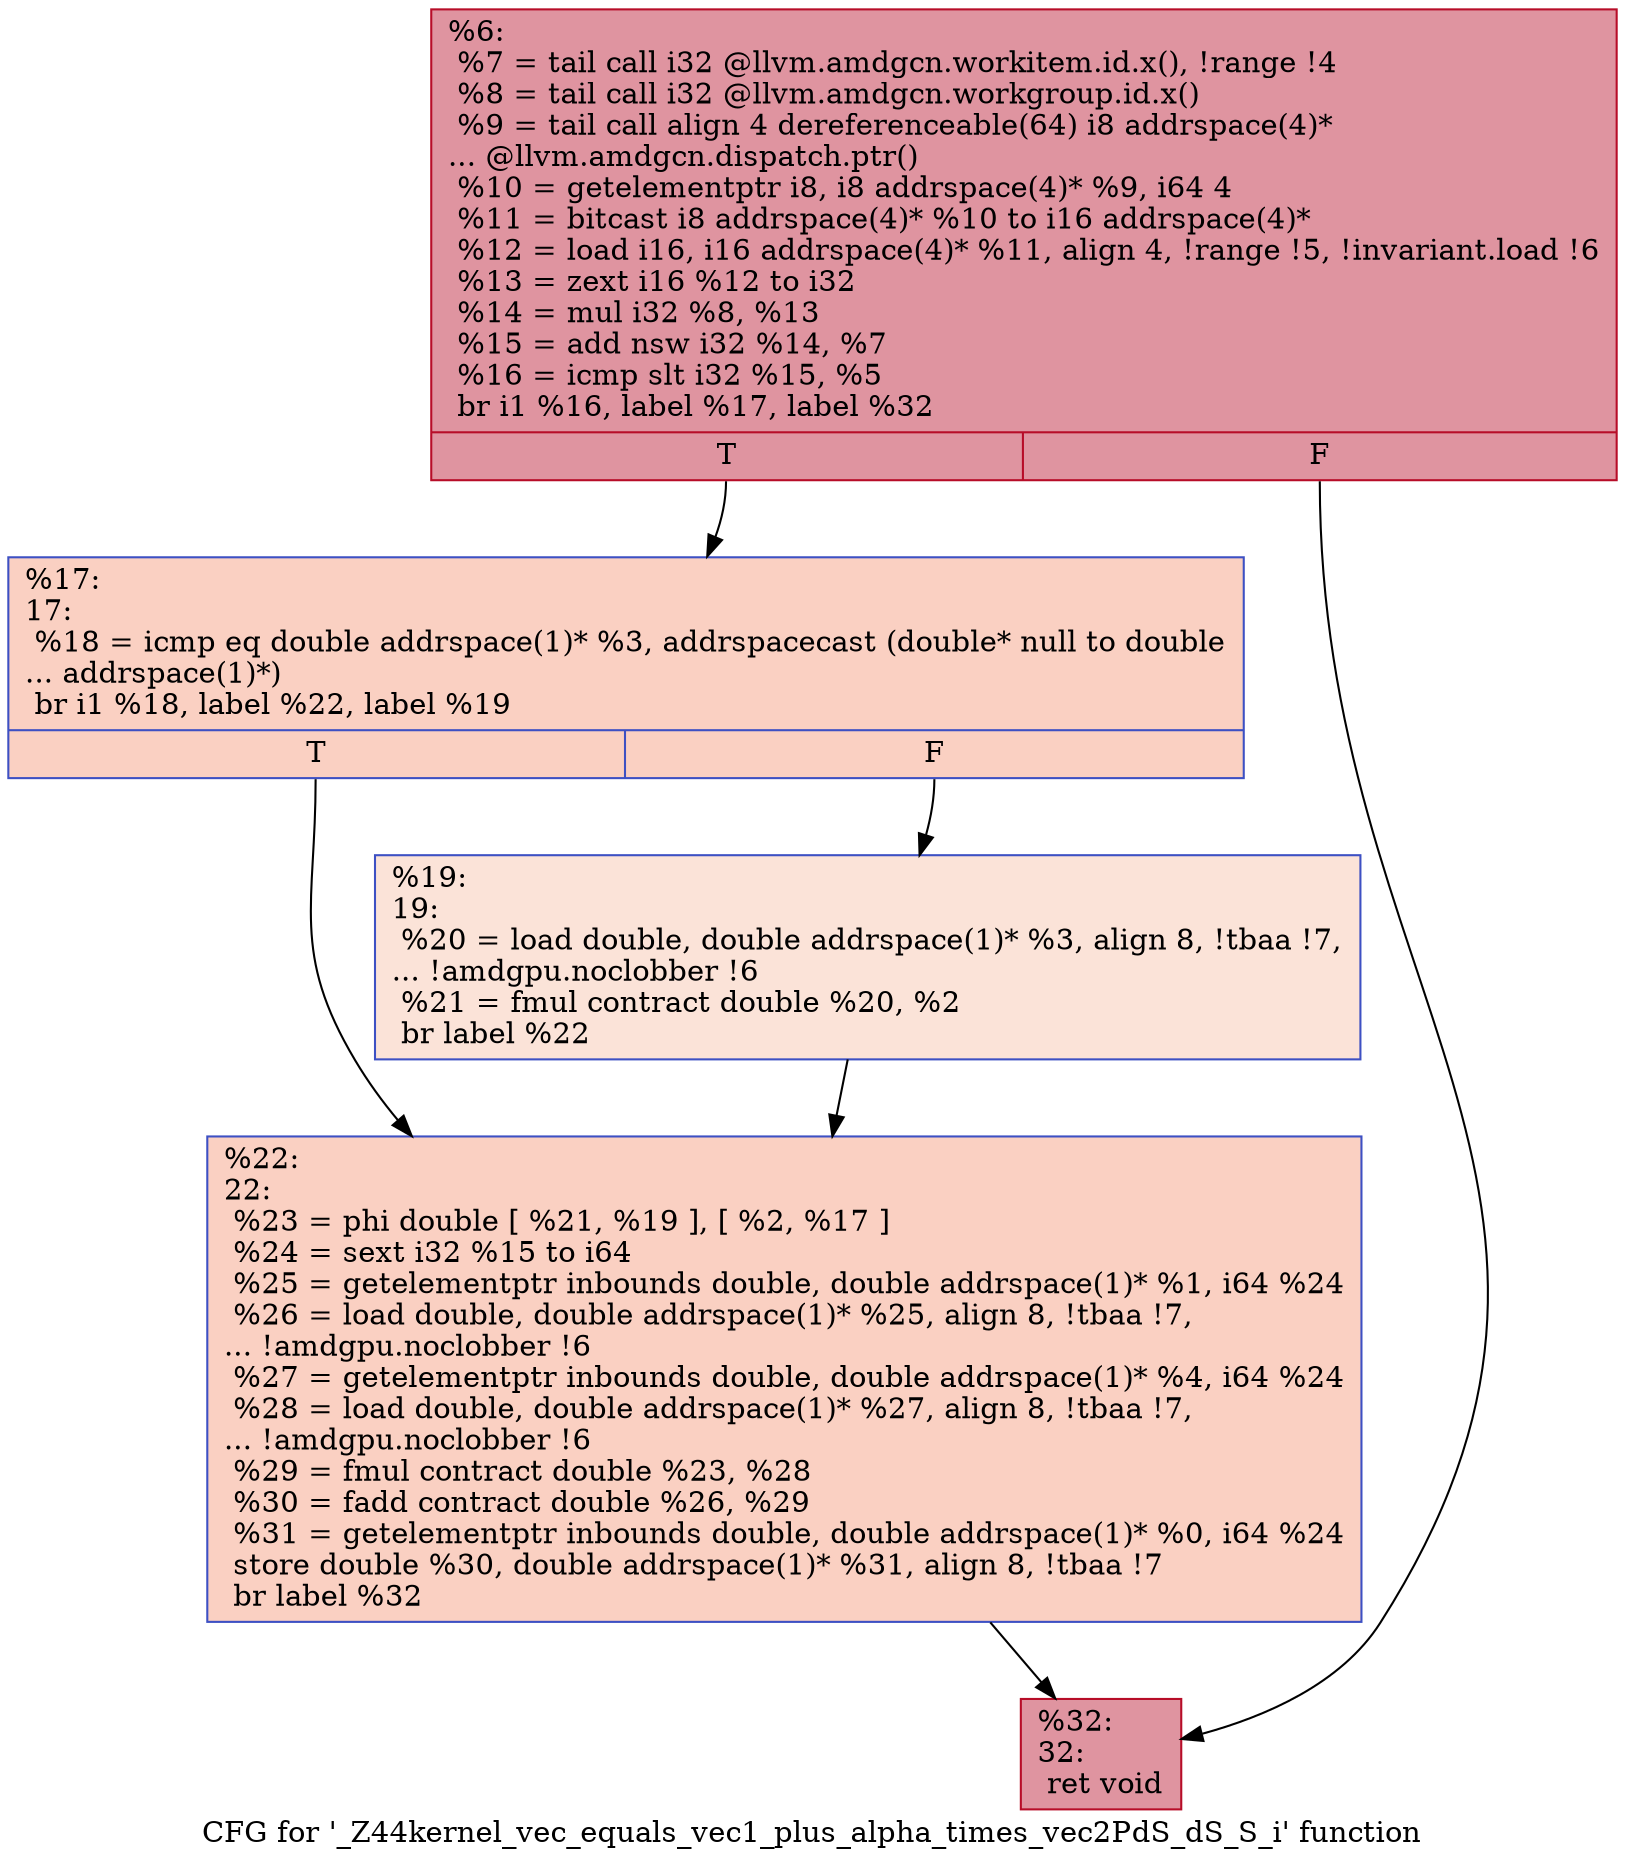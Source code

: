 digraph "CFG for '_Z44kernel_vec_equals_vec1_plus_alpha_times_vec2PdS_dS_S_i' function" {
	label="CFG for '_Z44kernel_vec_equals_vec1_plus_alpha_times_vec2PdS_dS_S_i' function";

	Node0x5fe84e0 [shape=record,color="#b70d28ff", style=filled, fillcolor="#b70d2870",label="{%6:\l  %7 = tail call i32 @llvm.amdgcn.workitem.id.x(), !range !4\l  %8 = tail call i32 @llvm.amdgcn.workgroup.id.x()\l  %9 = tail call align 4 dereferenceable(64) i8 addrspace(4)*\l... @llvm.amdgcn.dispatch.ptr()\l  %10 = getelementptr i8, i8 addrspace(4)* %9, i64 4\l  %11 = bitcast i8 addrspace(4)* %10 to i16 addrspace(4)*\l  %12 = load i16, i16 addrspace(4)* %11, align 4, !range !5, !invariant.load !6\l  %13 = zext i16 %12 to i32\l  %14 = mul i32 %8, %13\l  %15 = add nsw i32 %14, %7\l  %16 = icmp slt i32 %15, %5\l  br i1 %16, label %17, label %32\l|{<s0>T|<s1>F}}"];
	Node0x5fe84e0:s0 -> Node0x5fe9420;
	Node0x5fe84e0:s1 -> Node0x5fea4a0;
	Node0x5fe9420 [shape=record,color="#3d50c3ff", style=filled, fillcolor="#f3947570",label="{%17:\l17:                                               \l  %18 = icmp eq double addrspace(1)* %3, addrspacecast (double* null to double\l... addrspace(1)*)\l  br i1 %18, label %22, label %19\l|{<s0>T|<s1>F}}"];
	Node0x5fe9420:s0 -> Node0x5feac90;
	Node0x5fe9420:s1 -> Node0x5fead20;
	Node0x5fead20 [shape=record,color="#3d50c3ff", style=filled, fillcolor="#f6bfa670",label="{%19:\l19:                                               \l  %20 = load double, double addrspace(1)* %3, align 8, !tbaa !7,\l... !amdgpu.noclobber !6\l  %21 = fmul contract double %20, %2\l  br label %22\l}"];
	Node0x5fead20 -> Node0x5feac90;
	Node0x5feac90 [shape=record,color="#3d50c3ff", style=filled, fillcolor="#f3947570",label="{%22:\l22:                                               \l  %23 = phi double [ %21, %19 ], [ %2, %17 ]\l  %24 = sext i32 %15 to i64\l  %25 = getelementptr inbounds double, double addrspace(1)* %1, i64 %24\l  %26 = load double, double addrspace(1)* %25, align 8, !tbaa !7,\l... !amdgpu.noclobber !6\l  %27 = getelementptr inbounds double, double addrspace(1)* %4, i64 %24\l  %28 = load double, double addrspace(1)* %27, align 8, !tbaa !7,\l... !amdgpu.noclobber !6\l  %29 = fmul contract double %23, %28\l  %30 = fadd contract double %26, %29\l  %31 = getelementptr inbounds double, double addrspace(1)* %0, i64 %24\l  store double %30, double addrspace(1)* %31, align 8, !tbaa !7\l  br label %32\l}"];
	Node0x5feac90 -> Node0x5fea4a0;
	Node0x5fea4a0 [shape=record,color="#b70d28ff", style=filled, fillcolor="#b70d2870",label="{%32:\l32:                                               \l  ret void\l}"];
}
